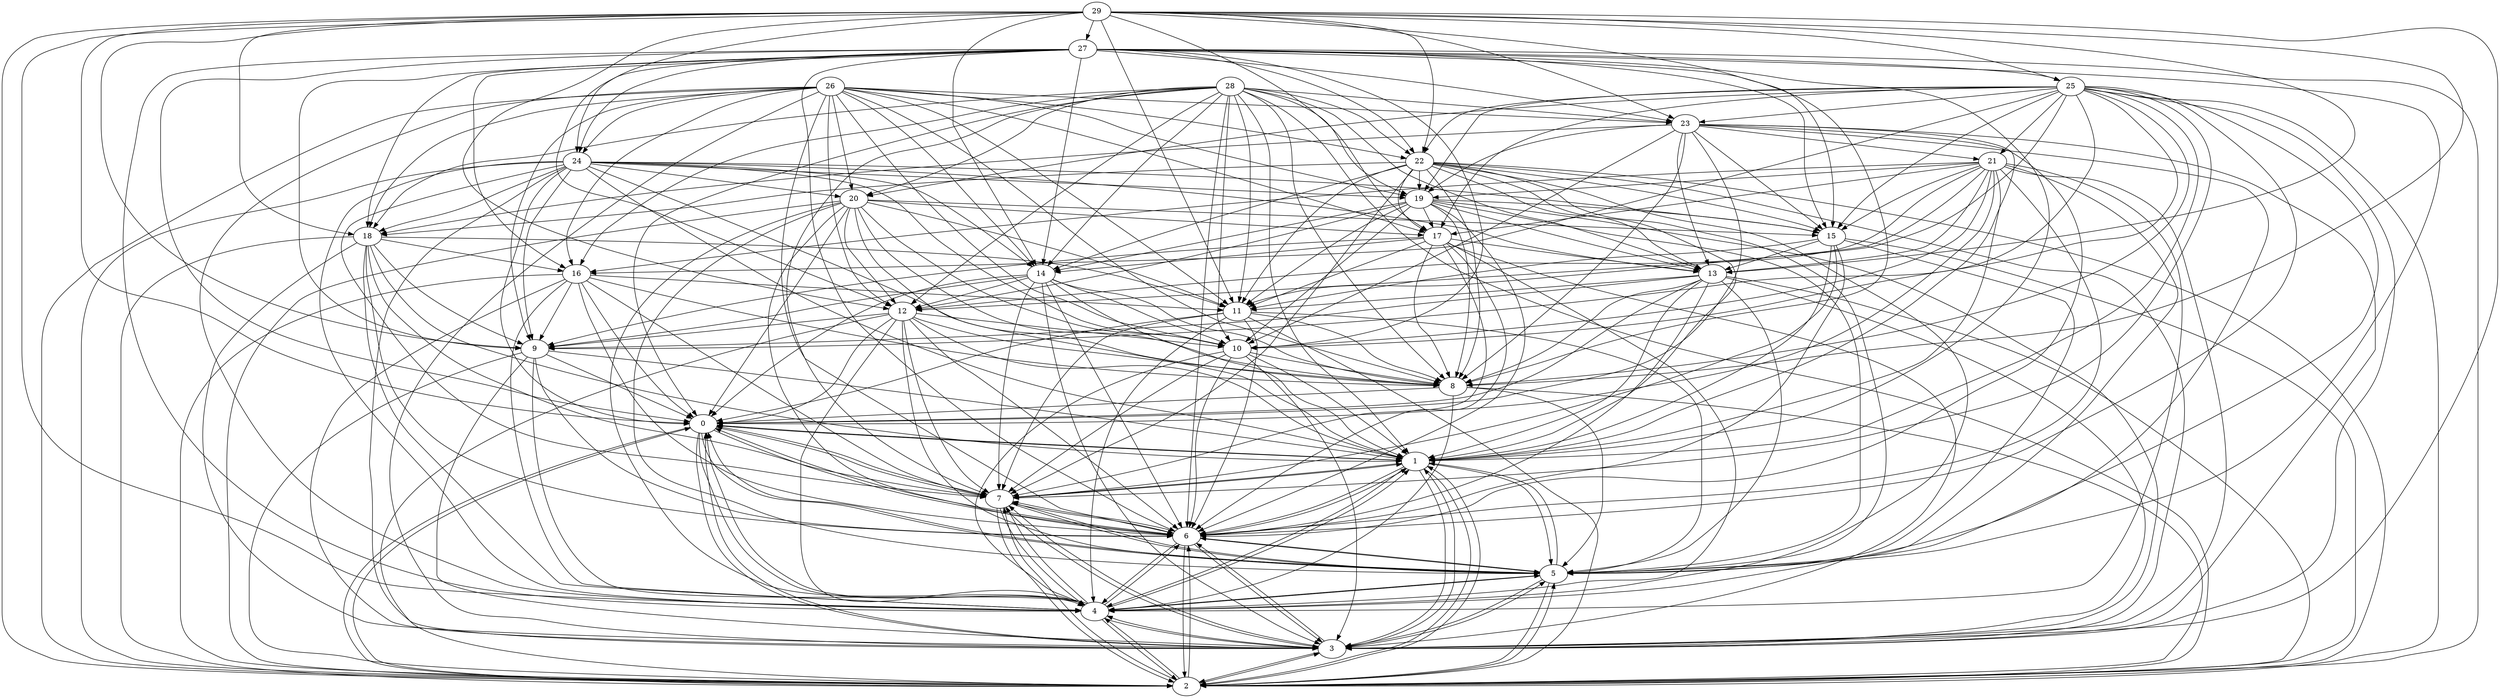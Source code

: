 digraph my_graph {
0 [label=0]
1 [label=1]
2 [label=2]
3 [label=3]
4 [label=4]
5 [label=5]
6 [label=6]
7 [label=7]
8 [label=8]
9 [label=9]
10 [label=10]
11 [label=11]
12 [label=12]
13 [label=13]
14 [label=14]
15 [label=15]
16 [label=16]
17 [label=17]
18 [label=18]
19 [label=19]
20 [label=20]
21 [label=21]
22 [label=22]
23 [label=23]
24 [label=24]
25 [label=25]
26 [label=26]
27 [label=27]
28 [label=28]
29 [label=29]
0->1
0->2
0->3
0->4
0->5
0->6
0->7
1->0
1->2
1->3
1->4
1->5
1->6
1->7
2->0
2->1
2->3
2->4
2->5
2->6
2->7
3->0
3->1
3->2
3->4
3->5
3->6
3->7
4->0
4->1
4->2
4->3
4->5
4->6
4->7
5->0
5->1
5->2
5->3
5->4
5->6
5->7
6->0
6->1
6->2
6->3
6->4
6->5
6->7
7->0
7->1
7->2
7->3
7->4
7->5
7->6
8->2
8->4
8->0
8->5
9->1
9->2
9->0
9->4
9->3
9->6
10->6
10->1
10->4
10->7
10->8
10->3
11->7
11->4
11->0
11->6
11->8
11->5
11->2
12->4
12->7
12->0
12->6
12->8
12->9
12->5
12->1
12->10
12->2
13->9
13->11
13->3
13->0
13->8
13->1
13->6
13->2
13->5
14->1
14->10
14->8
14->6
14->3
14->9
14->0
14->7
14->12
15->2
15->11
15->1
15->5
15->7
15->6
15->13
16->3
16->0
16->6
16->2
16->8
16->11
16->4
16->9
16->7
17->9
17->14
17->11
17->3
17->8
17->7
17->13
17->6
17->4
18->7
18->6
18->11
18->1
18->2
18->9
18->4
18->3
18->16
19->11
19->3
19->8
19->10
19->15
19->6
19->13
19->5
19->17
19->14
19->12
20->17
20->8
20->6
20->2
20->11
20->10
20->15
20->0
20->4
20->12
20->1
20->5
21->19
21->3
21->17
21->5
21->0
21->4
21->1
21->6
21->15
21->12
21->13
21->16
21->10
21->11
22->11
22->17
22->1
22->8
22->2
22->15
22->19
22->4
22->18
22->7
22->3
22->5
22->13
22->14
23->3
23->10
23->6
23->0
23->15
23->19
23->21
23->4
23->1
23->8
23->13
23->18
24->15
24->1
24->3
24->7
24->10
24->13
24->14
24->19
24->8
24->2
24->9
24->18
24->0
24->20
24->4
25->20
25->16
25->15
25->2
25->12
25->3
25->9
25->19
25->8
25->22
25->5
25->6
25->10
25->7
25->1
25->17
25->23
25->21
26->3
26->18
26->17
26->24
26->14
26->22
26->16
26->11
26->12
26->23
26->9
26->6
26->8
26->10
26->2
26->19
26->20
26->4
27->24
27->18
27->9
27->23
27->10
27->14
27->12
27->2
27->8
27->16
27->25
27->4
27->22
27->1
27->0
27->5
27->6
27->15
28->14
28->18
28->8
28->10
28->11
28->22
28->1
28->23
28->20
28->13
28->0
28->12
28->19
28->6
28->7
28->16
28->2
29->23
29->9
29->25
29->17
29->8
29->0
29->14
29->11
29->13
29->12
29->18
29->2
29->15
29->22
29->27
29->3
29->24
29->4
}